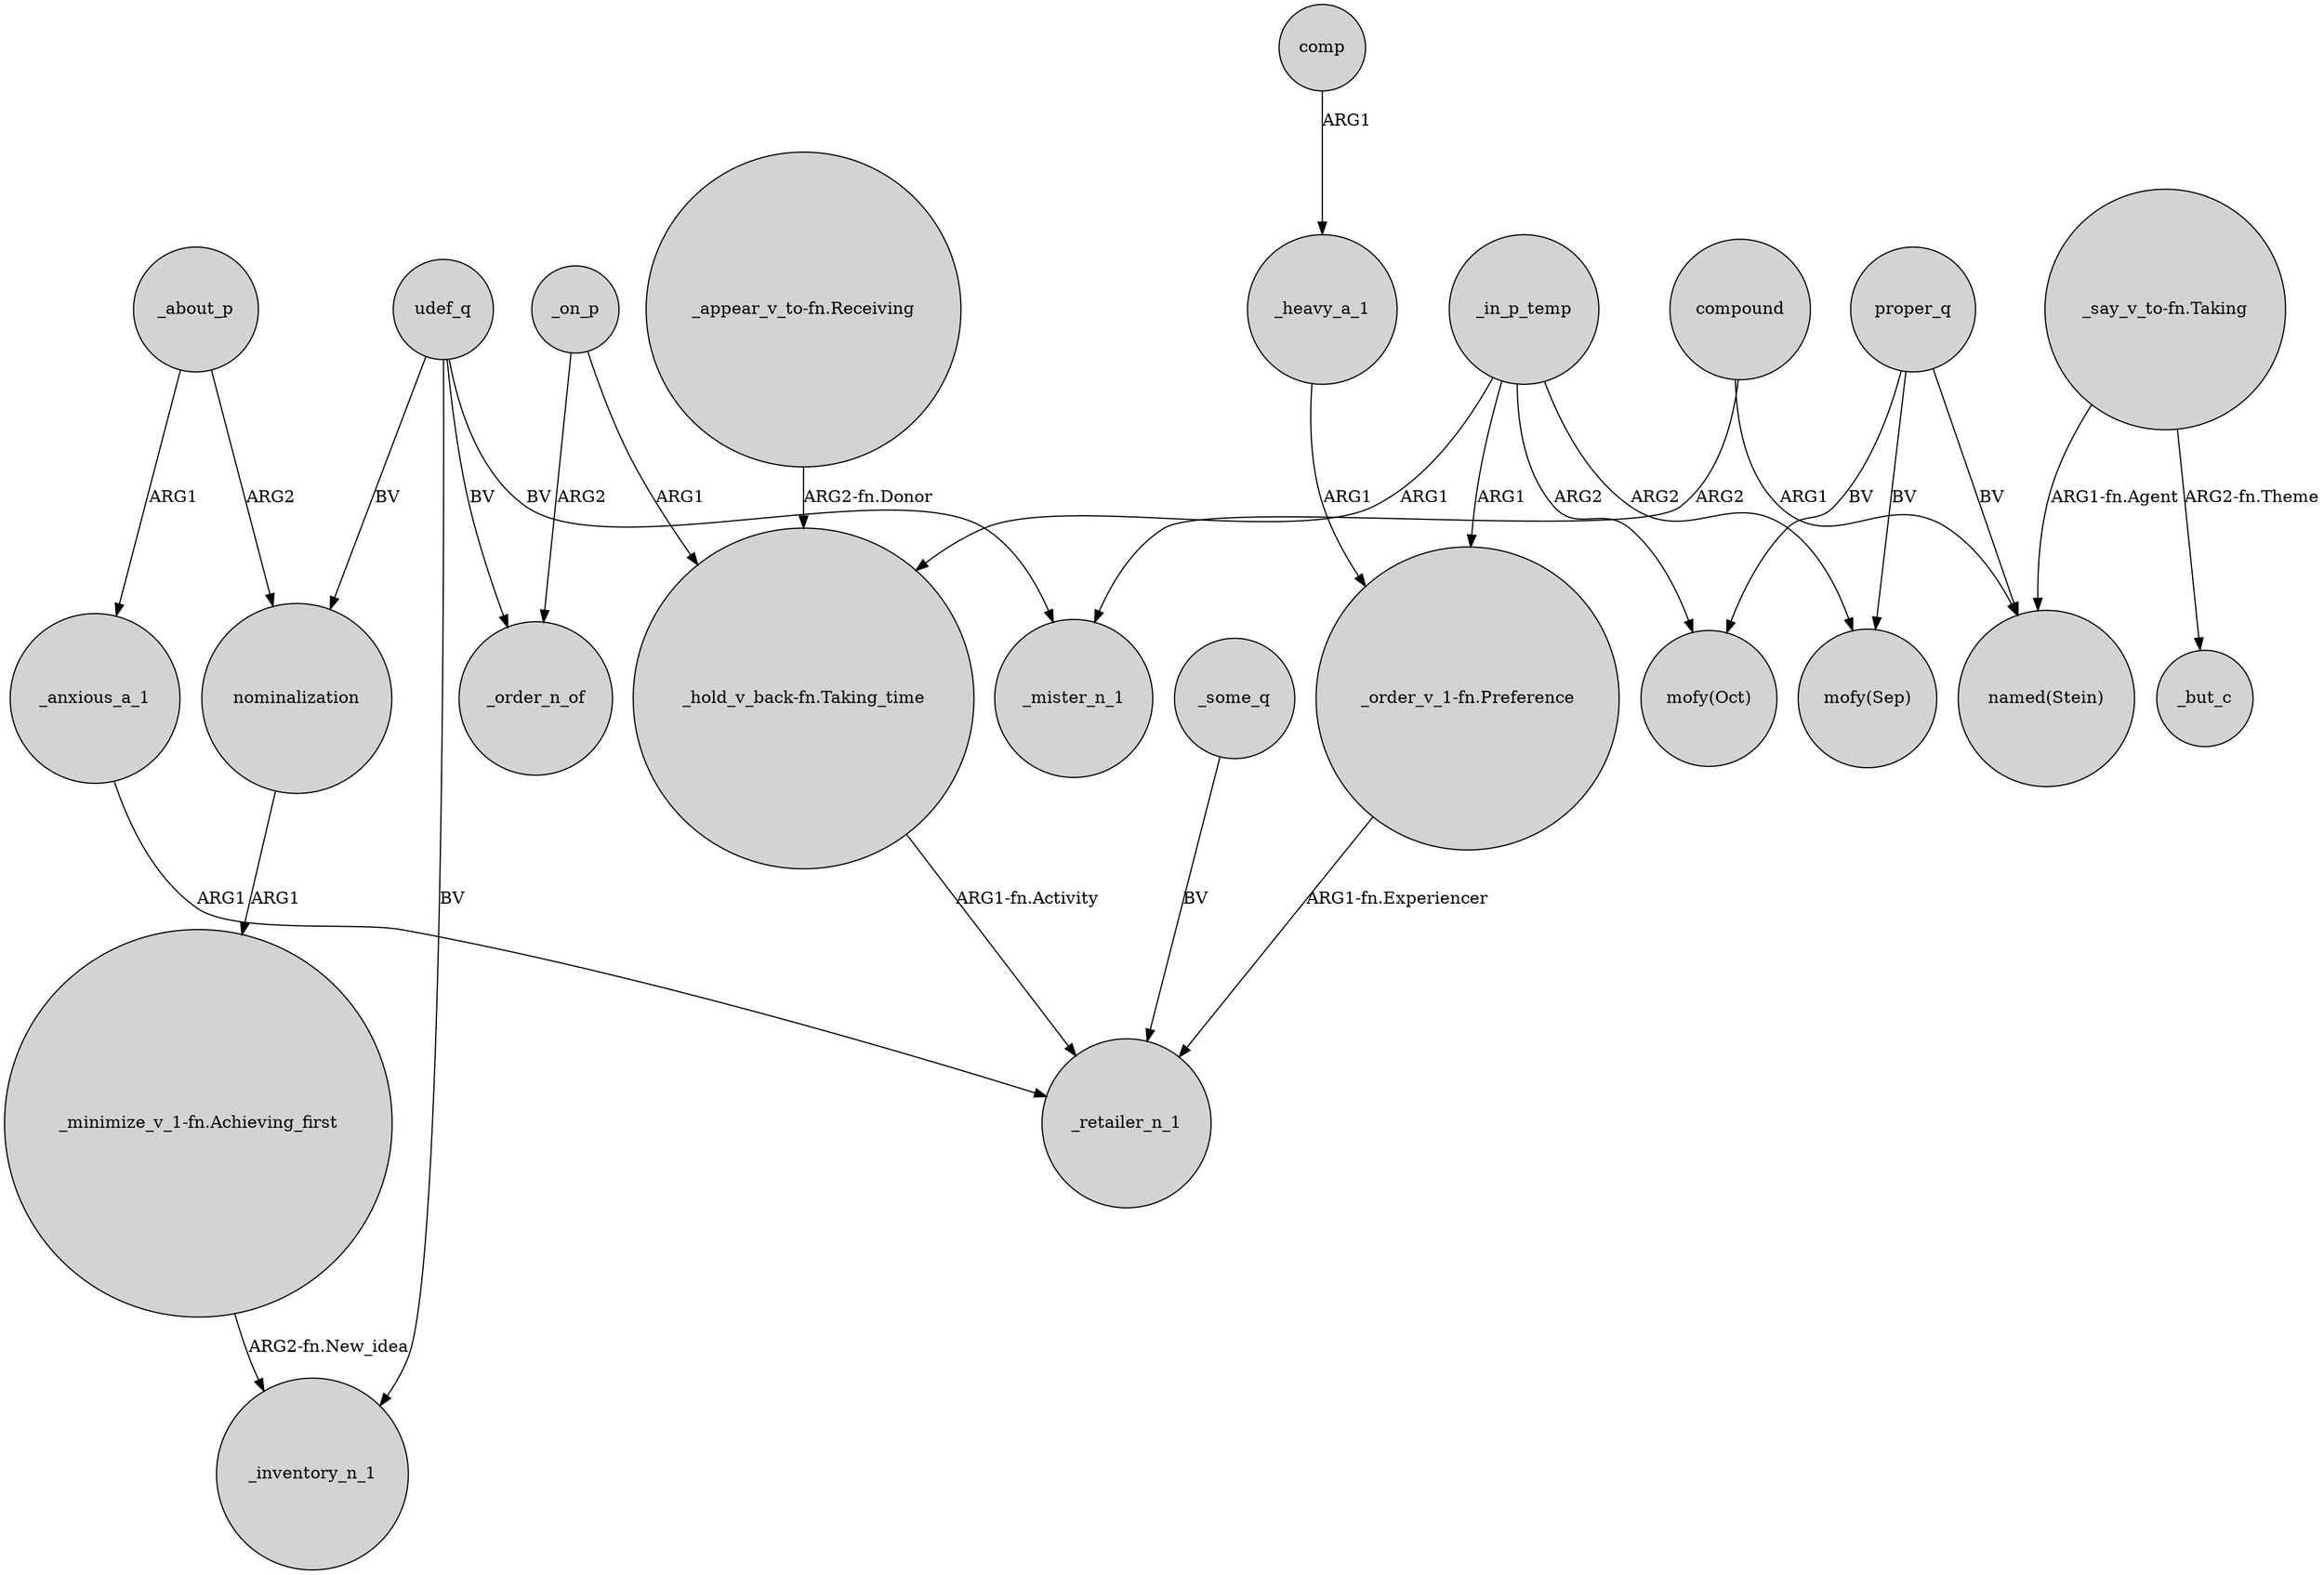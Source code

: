 digraph {
	node [shape=circle style=filled]
	compound -> _mister_n_1 [label=ARG2]
	udef_q -> _inventory_n_1 [label=BV]
	_in_p_temp -> "mofy(Oct)" [label=ARG2]
	_heavy_a_1 -> "_order_v_1-fn.Preference" [label=ARG1]
	_on_p -> "_hold_v_back-fn.Taking_time" [label=ARG1]
	"_say_v_to-fn.Taking" -> _but_c [label="ARG2-fn.Theme"]
	udef_q -> nominalization [label=BV]
	udef_q -> _order_n_of [label=BV]
	"_say_v_to-fn.Taking" -> "named(Stein)" [label="ARG1-fn.Agent"]
	comp -> _heavy_a_1 [label=ARG1]
	udef_q -> _mister_n_1 [label=BV]
	_in_p_temp -> "_hold_v_back-fn.Taking_time" [label=ARG1]
	_about_p -> nominalization [label=ARG2]
	"_order_v_1-fn.Preference" -> _retailer_n_1 [label="ARG1-fn.Experiencer"]
	_anxious_a_1 -> _retailer_n_1 [label=ARG1]
	"_hold_v_back-fn.Taking_time" -> _retailer_n_1 [label="ARG1-fn.Activity"]
	nominalization -> "_minimize_v_1-fn.Achieving_first" [label=ARG1]
	proper_q -> "named(Stein)" [label=BV]
	_some_q -> _retailer_n_1 [label=BV]
	"_appear_v_to-fn.Receiving" -> "_hold_v_back-fn.Taking_time" [label="ARG2-fn.Donor"]
	compound -> "named(Stein)" [label=ARG1]
	_in_p_temp -> "_order_v_1-fn.Preference" [label=ARG1]
	"_minimize_v_1-fn.Achieving_first" -> _inventory_n_1 [label="ARG2-fn.New_idea"]
	_about_p -> _anxious_a_1 [label=ARG1]
	proper_q -> "mofy(Sep)" [label=BV]
	proper_q -> "mofy(Oct)" [label=BV]
	_on_p -> _order_n_of [label=ARG2]
	_in_p_temp -> "mofy(Sep)" [label=ARG2]
}
